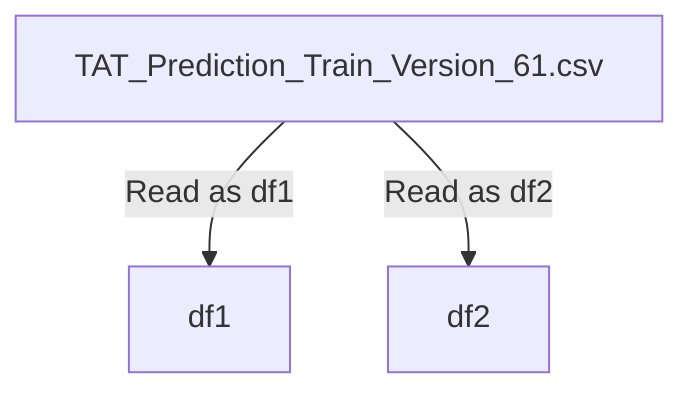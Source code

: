 flowchart TD
    A["TAT_Prediction_Test_Version_61.csv"] --> |Read as df1| B["df1"]
    A["TAT_Prediction_Train_Version_61.csv"] --> |Read as df2| C["df2"]